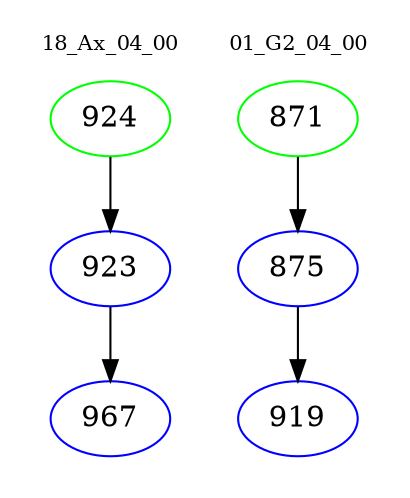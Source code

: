 digraph{
subgraph cluster_0 {
color = white
label = "18_Ax_04_00";
fontsize=10;
T0_924 [label="924", color="green"]
T0_924 -> T0_923 [color="black"]
T0_923 [label="923", color="blue"]
T0_923 -> T0_967 [color="black"]
T0_967 [label="967", color="blue"]
}
subgraph cluster_1 {
color = white
label = "01_G2_04_00";
fontsize=10;
T1_871 [label="871", color="green"]
T1_871 -> T1_875 [color="black"]
T1_875 [label="875", color="blue"]
T1_875 -> T1_919 [color="black"]
T1_919 [label="919", color="blue"]
}
}
